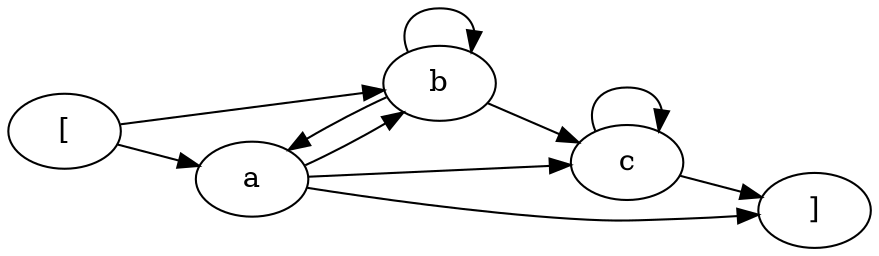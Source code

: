 digraph G {
rankdir = LR
label = "";
esg0_vertex0 -> esg0_vertex1;
esg0_vertex0 -> esg0_vertex2;
esg0_vertex3 -> esg0_vertex4;
esg0_vertex1 -> esg0_vertex4;
esg0_vertex2 -> esg0_vertex2;
esg0_vertex3 -> esg0_vertex3;
esg0_vertex1 -> esg0_vertex2;
esg0_vertex2 -> esg0_vertex3;
esg0_vertex1 -> esg0_vertex3;
esg0_vertex2 -> esg0_vertex1;
esg0_vertex0 [label = "["]
esg0_vertex1 [label = "a"]
esg0_vertex2 [label = "b"]
esg0_vertex3 [label = "c"]
esg0_vertex4 [label = "]"]
}
